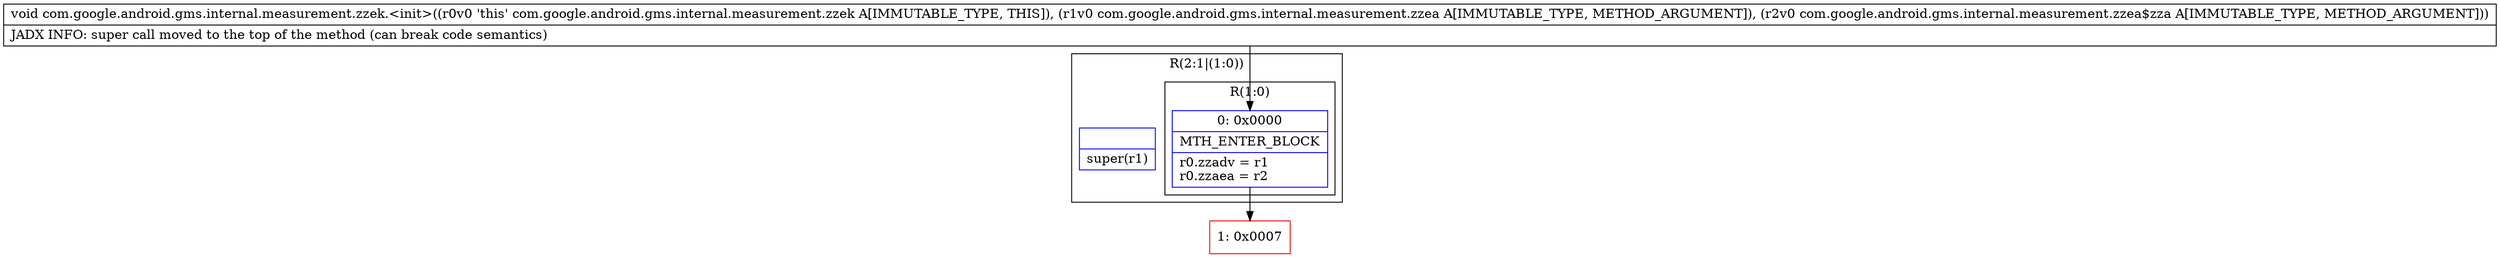 digraph "CFG forcom.google.android.gms.internal.measurement.zzek.\<init\>(Lcom\/google\/android\/gms\/internal\/measurement\/zzea;Lcom\/google\/android\/gms\/internal\/measurement\/zzea$zza;)V" {
subgraph cluster_Region_600168957 {
label = "R(2:1|(1:0))";
node [shape=record,color=blue];
Node_InsnContainer_1365173465 [shape=record,label="{|super(r1)\l}"];
subgraph cluster_Region_22863972 {
label = "R(1:0)";
node [shape=record,color=blue];
Node_0 [shape=record,label="{0\:\ 0x0000|MTH_ENTER_BLOCK\l|r0.zzadv = r1\lr0.zzaea = r2\l}"];
}
}
Node_1 [shape=record,color=red,label="{1\:\ 0x0007}"];
MethodNode[shape=record,label="{void com.google.android.gms.internal.measurement.zzek.\<init\>((r0v0 'this' com.google.android.gms.internal.measurement.zzek A[IMMUTABLE_TYPE, THIS]), (r1v0 com.google.android.gms.internal.measurement.zzea A[IMMUTABLE_TYPE, METHOD_ARGUMENT]), (r2v0 com.google.android.gms.internal.measurement.zzea$zza A[IMMUTABLE_TYPE, METHOD_ARGUMENT]))  | JADX INFO: super call moved to the top of the method (can break code semantics)\l}"];
MethodNode -> Node_0;
Node_0 -> Node_1;
}

